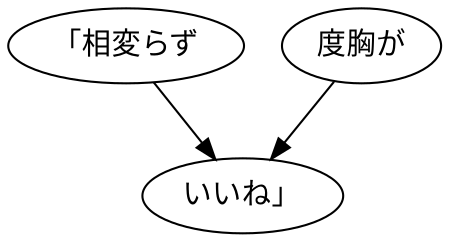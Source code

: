 digraph graph5867 {
	node0 [label="「相変らず"];
	node1 [label="度胸が"];
	node2 [label="いいね」"];
	node0 -> node2;
	node1 -> node2;
}
